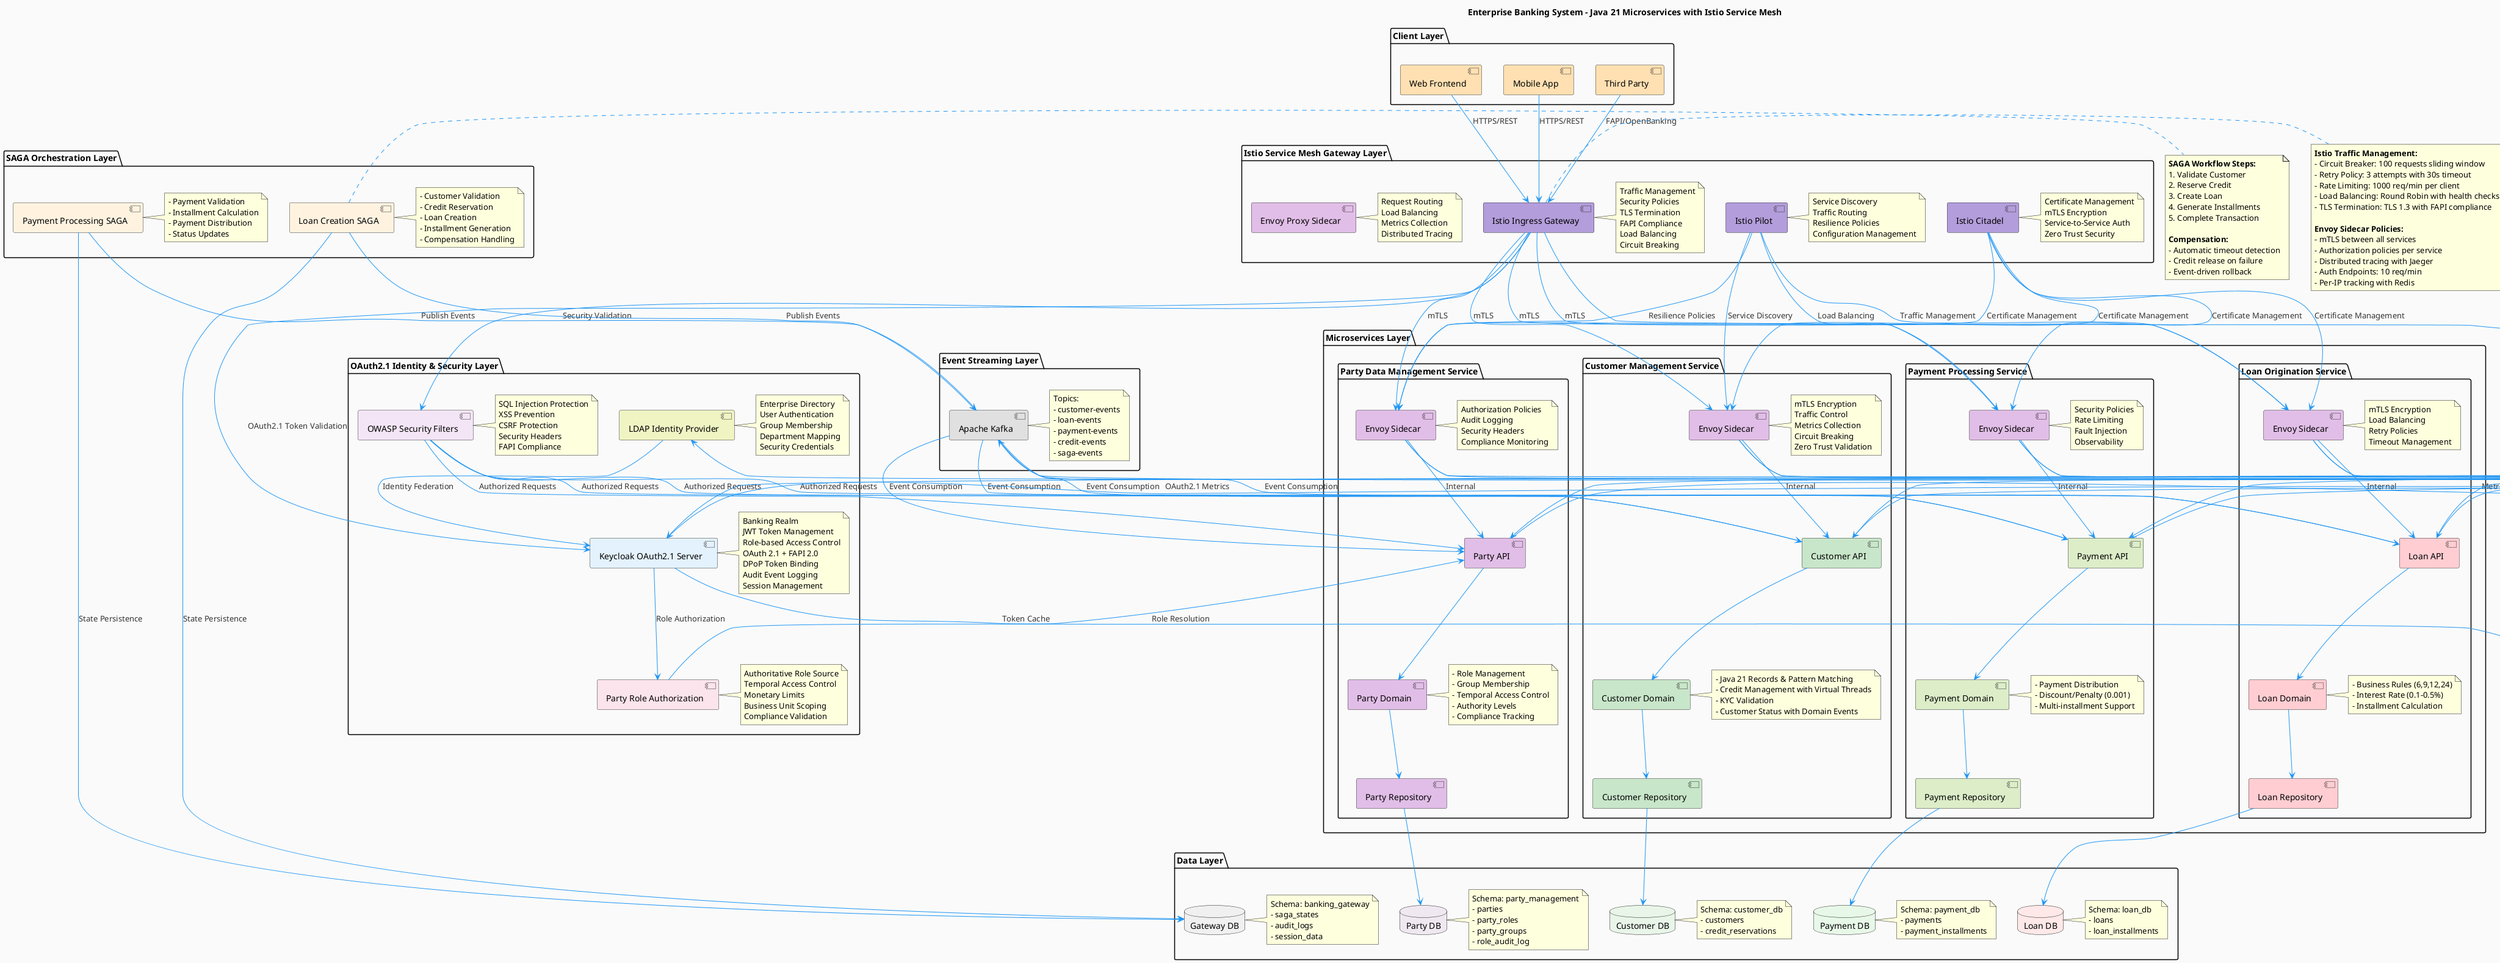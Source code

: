 @startuml Enterprise Loan Management - Microservices Architecture

skinparam backgroundColor #FAFAFA
skinparam shadowing false
skinparam componentBorderColor #333333
skinparam componentBackgroundColor #E8F4FD
skinparam arrowColor #2196F3
skinparam arrowFontColor #333333

title Enterprise Banking System - Java 21 Microservices with Istio Service Mesh

package "Client Layer" {
    [Web Frontend] as WEB #FFE0B2
    [Mobile App] as MOBILE #FFE0B2
    [Third Party] as THIRD_PARTY #FFE0B2
}

package "Istio Service Mesh Gateway Layer" {
    component [Istio Ingress Gateway] as ISTIO_GATEWAY #B39DDB
    component [Istio Pilot] as ISTIO_PILOT #B39DDB
    component [Istio Citadel] as ISTIO_CITADEL #B39DDB
    component [Envoy Proxy Sidecar] as ENVOY_SIDECAR #E1BEE7
    
    note right of ISTIO_GATEWAY : Traffic Management\nSecurity Policies\nTLS Termination\nFAPI Compliance\nLoad Balancing\nCircuit Breaking
    note right of ISTIO_PILOT : Service Discovery\nTraffic Routing\nResilience Policies\nConfiguration Management
    note right of ISTIO_CITADEL : Certificate Management\nmTLS Encryption\nService-to-Service Auth\nZero Trust Security
    note right of ENVOY_SIDECAR : Request Routing\nLoad Balancing\nMetrics Collection\nDistributed Tracing
}

package "OAuth2.1 Identity & Security Layer" {
    component [Keycloak OAuth2.1 Server] as KEYCLOAK #E3F2FD
    component [LDAP Identity Provider] as LDAP #F0F4C3
    component [OWASP Security Filters] as SECURITY #F3E5F5
    component [Party Role Authorization] as PARTY_AUTH #FCE4EC
    
    note right of KEYCLOAK : Banking Realm\nJWT Token Management\nRole-based Access Control\nOAuth 2.1 + FAPI 2.0\nDPoP Token Binding\nAudit Event Logging\nSession Management
    note right of LDAP : Enterprise Directory\nUser Authentication\nGroup Membership\nDepartment Mapping\nSecurity Credentials
    note right of SECURITY : SQL Injection Protection\nXSS Prevention\nCSRF Protection\nSecurity Headers\nFAPI Compliance
    note right of PARTY_AUTH : Authoritative Role Source\nTemporal Access Control\nMonetary Limits\nBusiness Unit Scoping\nCompliance Validation
}

package "Microservices Layer" {
    
    package "Customer Management Service" {
        [Customer API] as CUSTOMER_API #C8E6C9
        [Envoy Sidecar] as CUSTOMER_ENVOY #E1BEE7
        [Customer Domain] as CUSTOMER_DOMAIN #C8E6C9
        note right of CUSTOMER_DOMAIN : - Java 21 Records & Pattern Matching\n- Credit Management with Virtual Threads\n- KYC Validation\n- Customer Status with Domain Events
        [Customer Repository] as CUSTOMER_REPO #C8E6C9
        note right of CUSTOMER_ENVOY : mTLS Encryption\nTraffic Control\nMetrics Collection\nCircuit Breaking\nZero Trust Validation
    }
    
    package "Loan Origination Service" {
        [Loan API] as LOAN_API #FFCDD2
        [Envoy Sidecar] as LOAN_ENVOY #E1BEE7
        [Loan Domain] as LOAN_DOMAIN #FFCDD2
        note right of LOAN_DOMAIN : - Business Rules (6,9,12,24)\n- Interest Rate (0.1-0.5%)\n- Installment Calculation
        [Loan Repository] as LOAN_REPO #FFCDD2
        note right of LOAN_ENVOY : mTLS Encryption\nLoad Balancing\nRetry Policies\nTimeout Management
    }
    
    package "Payment Processing Service" {
        [Payment API] as PAYMENT_API #DCEDC8
        [Envoy Sidecar] as PAYMENT_ENVOY #E1BEE7
        [Payment Domain] as PAYMENT_DOMAIN #DCEDC8
        note right of PAYMENT_DOMAIN : - Payment Distribution\n- Discount/Penalty (0.001)\n- Multi-installment Support
        [Payment Repository] as PAYMENT_REPO #DCEDC8
        note right of PAYMENT_ENVOY : Security Policies\nRate Limiting\nFault Injection\nObservability
    }
    
    package "Party Data Management Service" {
        [Party API] as PARTY_API #E1BEE7
        [Envoy Sidecar] as PARTY_ENVOY #E1BEE7
        [Party Domain] as PARTY_DOMAIN #E1BEE7
        note right of PARTY_DOMAIN : - Role Management\n- Group Membership\n- Temporal Access Control\n- Authority Levels\n- Compliance Tracking
        [Party Repository] as PARTY_REPO #E1BEE7
        note right of PARTY_ENVOY : Authorization Policies\nAudit Logging\nSecurity Headers\nCompliance Monitoring
    }
}

package "SAGA Orchestration Layer" {
    [Loan Creation SAGA] as LOAN_SAGA #FFF3E0
    note right of LOAN_SAGA : - Customer Validation\n- Credit Reservation\n- Loan Creation\n- Installment Generation\n- Compensation Handling
    
    [Payment Processing SAGA] as PAYMENT_SAGA #FFF3E0
    note right of PAYMENT_SAGA : - Payment Validation\n- Installment Calculation\n- Payment Distribution\n- Status Updates
}

package "Event Streaming Layer" {
    [Apache Kafka] as KAFKA #E0E0E0
    note right of KAFKA : Topics:\n- customer-events\n- loan-events\n- payment-events\n- credit-events\n- saga-events
}

package "Data Layer" {
    database "Customer DB" as CUSTOMER_DB #E8F5E8
    note right of CUSTOMER_DB : Schema: customer_db\n- customers\n- credit_reservations
    
    database "Loan DB" as LOAN_DB #FFE8E8
    note right of LOAN_DB : Schema: loan_db\n- loans\n- loan_installments
    
    database "Payment DB" as PAYMENT_DB #E8F8E8
    note right of PAYMENT_DB : Schema: payment_db\n- payments\n- payment_installments
    
    database "Gateway DB" as GATEWAY_DB #F0F0F0
    note right of GATEWAY_DB : Schema: banking_gateway\n- saga_states\n- audit_logs\n- session_data
    
    database "Party DB" as PARTY_DB #F0E8F0
    note right of PARTY_DB : Schema: party_management\n- parties\n- party_roles\n- party_groups\n- role_audit_log
}

package "Cache Layer" {
    [Redis ElastiCache] as REDIS #FFE0E0
    note right of REDIS : - Token Cache\n- Rate Limiting\n- Session Storage\n- Circuit Breaker State
}

package "Monitoring Layer" {
    [Prometheus] as PROMETHEUS #E8E8FF
    [Grafana] as GRAFANA #E8E8FF
    [Health Checks] as HEALTH #E8E8FF
}

' Client connections through Istio Ingress Gateway
WEB --> ISTIO_GATEWAY : HTTPS/REST
MOBILE --> ISTIO_GATEWAY : HTTPS/REST
THIRD_PARTY --> ISTIO_GATEWAY : FAPI/OpenBanking

' Istio Service Mesh Traffic Flow
ISTIO_GATEWAY --> CUSTOMER_ENVOY : mTLS
ISTIO_GATEWAY --> LOAN_ENVOY : mTLS
ISTIO_GATEWAY --> PAYMENT_ENVOY : mTLS
ISTIO_GATEWAY --> PARTY_ENVOY : mTLS

' Envoy Sidecars to Service APIs
CUSTOMER_ENVOY --> CUSTOMER_API : Internal
LOAN_ENVOY --> LOAN_API : Internal  
PAYMENT_ENVOY --> PAYMENT_API : Internal
PARTY_ENVOY --> PARTY_API : Internal

' OAuth2.1 Identity Flow with Istio
LDAP --> KEYCLOAK : Identity Federation
KEYCLOAK --> PARTY_AUTH : Role Authorization
PARTY_AUTH --> PARTY_API : Role Resolution

' Istio Gateway Security Integration
ISTIO_GATEWAY --> KEYCLOAK : OAuth2.1 Token Validation
ISTIO_GATEWAY --> SECURITY : Security Validation
ISTIO_CITADEL --> CUSTOMER_ENVOY : Certificate Management
ISTIO_CITADEL --> LOAN_ENVOY : Certificate Management
ISTIO_CITADEL --> PAYMENT_ENVOY : Certificate Management
ISTIO_CITADEL --> PARTY_ENVOY : Certificate Management

' Distributed Redis Cache Integration
CUSTOMER_ENVOY --> REDIS : Session Cache
LOAN_ENVOY --> REDIS : Rate Limiting
PAYMENT_ENVOY --> REDIS : Circuit Breaker State
PARTY_ENVOY --> REDIS : Role Cache
KEYCLOAK --> REDIS : Token Cache
ISTIO_PILOT --> CUSTOMER_ENVOY : Service Discovery
ISTIO_PILOT --> LOAN_ENVOY : Traffic Management  
ISTIO_PILOT --> PAYMENT_ENVOY : Load Balancing
ISTIO_PILOT --> PARTY_ENVOY : Resilience Policies

' Security to Services
SECURITY --> CUSTOMER_API : Authorized Requests
SECURITY --> LOAN_API : Authorized Requests
SECURITY --> PAYMENT_API : Authorized Requests
SECURITY --> PARTY_API : Authorized Requests

' Service Internal Architecture
CUSTOMER_API --> CUSTOMER_DOMAIN
CUSTOMER_DOMAIN --> CUSTOMER_REPO
CUSTOMER_REPO --> CUSTOMER_DB

LOAN_API --> LOAN_DOMAIN
LOAN_DOMAIN --> LOAN_REPO
LOAN_REPO --> LOAN_DB

PAYMENT_API --> PAYMENT_DOMAIN
PAYMENT_DOMAIN --> PAYMENT_REPO
PAYMENT_REPO --> PAYMENT_DB

PARTY_API --> PARTY_DOMAIN
PARTY_DOMAIN --> PARTY_REPO
PARTY_REPO --> PARTY_DB

' SAGA Orchestration
LOAN_SAGA --> KAFKA : Publish Events
PAYMENT_SAGA --> KAFKA : Publish Events
KAFKA --> CUSTOMER_API : Event Consumption
KAFKA --> LOAN_API : Event Consumption
KAFKA --> PAYMENT_API : Event Consumption
KAFKA --> PARTY_API : Event Consumption

' SAGA State Management
LOAN_SAGA --> GATEWAY_DB : State Persistence
PAYMENT_SAGA --> GATEWAY_DB : State Persistence

' Monitoring
CUSTOMER_API --> PROMETHEUS : Metrics
LOAN_API --> PROMETHEUS : Metrics
PAYMENT_API --> PROMETHEUS : Metrics
PARTY_API --> PROMETHEUS : Metrics
KEYCLOAK --> PROMETHEUS : OAuth2.1 Metrics
ISTIO_GATEWAY --> PROMETHEUS : Gateway Metrics
CUSTOMER_ENVOY --> PROMETHEUS : Sidecar Metrics
LOAN_ENVOY --> PROMETHEUS : Sidecar Metrics
PAYMENT_ENVOY --> PROMETHEUS : Sidecar Metrics
PARTY_ENVOY --> PROMETHEUS : Sidecar Metrics
PROMETHEUS --> GRAFANA : Visualization

' Health Checks
HEALTH --> CUSTOMER_API
HEALTH --> LOAN_API
HEALTH --> PAYMENT_API
HEALTH --> PARTY_API
HEALTH --> KEYCLOAK
HEALTH --> LDAP
HEALTH --> REDIS
HEALTH --> KAFKA

note right of ISTIO_GATEWAY
  **Istio Traffic Management:**
  - Circuit Breaker: 100 requests sliding window
  - Retry Policy: 3 attempts with 30s timeout
  - Rate Limiting: 1000 req/min per client
  - Load Balancing: Round Robin with health checks
  - TLS Termination: TLS 1.3 with FAPI compliance
  
  **Envoy Sidecar Policies:**
  - mTLS between all services
  - Authorization policies per service
  - Distributed tracing with Jaeger
  - Auth Endpoints: 10 req/min
  - Per-IP tracking with Redis
end note

note right of LOAN_SAGA
  **SAGA Workflow Steps:**
  1. Validate Customer
  2. Reserve Credit
  3. Create Loan
  4. Generate Installments
  5. Complete Transaction
  
  **Compensation:**
  - Automatic timeout detection
  - Credit release on failure
  - Event-driven rollback
end note

note bottom of REDIS
  **Cache Strategy:**
  - Token validation: 24h TTL
  - Rate limit counters: 1min TTL
  - Circuit breaker state: Persistent
  - Session data: Configurable TTL
end note

@enduml